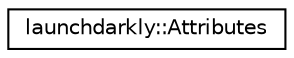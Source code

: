digraph "Graphical Class Hierarchy"
{
 // LATEX_PDF_SIZE
  edge [fontname="Helvetica",fontsize="10",labelfontname="Helvetica",labelfontsize="10"];
  node [fontname="Helvetica",fontsize="10",shape=record];
  rankdir="LR";
  Node0 [label="launchdarkly::Attributes",height=0.2,width=0.4,color="black", fillcolor="white", style="filled",URL="$classlaunchdarkly_1_1Attributes.html",tooltip=" "];
}
